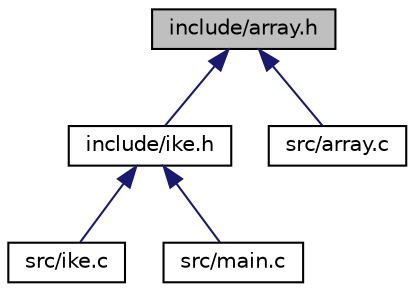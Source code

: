 digraph "include/array.h"
{
 // LATEX_PDF_SIZE
  edge [fontname="Helvetica",fontsize="10",labelfontname="Helvetica",labelfontsize="10"];
  node [fontname="Helvetica",fontsize="10",shape=record];
  Node1 [label="include/array.h",height=0.2,width=0.4,color="black", fillcolor="grey75", style="filled", fontcolor="black",tooltip=" "];
  Node1 -> Node2 [dir="back",color="midnightblue",fontsize="10",style="solid"];
  Node2 [label="include/ike.h",height=0.2,width=0.4,color="black", fillcolor="white", style="filled",URL="$include_2ike_8h.html",tooltip=" "];
  Node2 -> Node3 [dir="back",color="midnightblue",fontsize="10",style="solid"];
  Node3 [label="src/ike.c",height=0.2,width=0.4,color="black", fillcolor="white", style="filled",URL="$src_2ike_8c.html",tooltip=" "];
  Node2 -> Node4 [dir="back",color="midnightblue",fontsize="10",style="solid"];
  Node4 [label="src/main.c",height=0.2,width=0.4,color="black", fillcolor="white", style="filled",URL="$src_2main_8c.html",tooltip=" "];
  Node1 -> Node5 [dir="back",color="midnightblue",fontsize="10",style="solid"];
  Node5 [label="src/array.c",height=0.2,width=0.4,color="black", fillcolor="white", style="filled",URL="$src_2array_8c.html",tooltip=" "];
}
